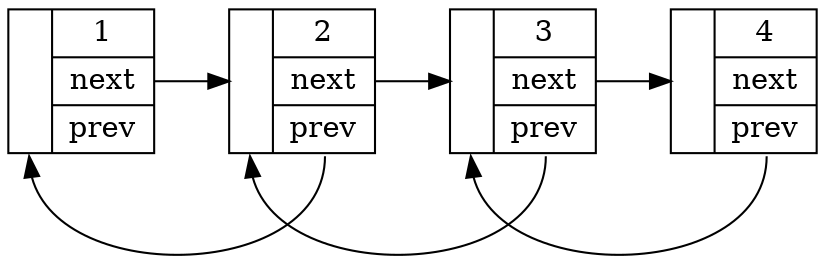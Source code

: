 digraph structs {
    nodesep=.05;
    rankdir=LR;
    
    node [shape=record, width = .5];
    node1 [label="{<m> |{<d> 1 |<n> next |<p> prev}}"];
    node2 [label="{<m> |{<d> 2 |<n> next |<p> prev}}"];
    node3 [label="{<m> |{<d> 3 |<n> next |<p> prev}}"];
    node4 [label="{<m> |{<d> 4 |<n> next |<p> prev}}"];

    node1:n -> node2:m;
    node2:n -> node3:m;
    node3:n -> node4:m;

    node2:p -> node1:m [constraint=false];
    node3:p -> node2:m [constraint=false];
    node4:p -> node3:m [constraint=false];

}
